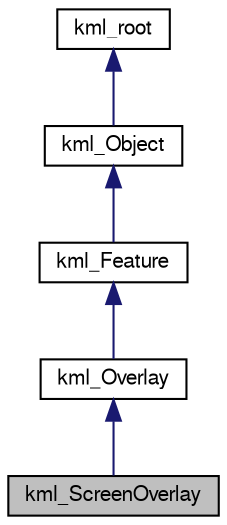 digraph G
{
  bgcolor="transparent";
  edge [fontname="FreeSans",fontsize=10,labelfontname="FreeSans",labelfontsize=10];
  node [fontname="FreeSans",fontsize=10,shape=record];
  Node1 [label="kml_ScreenOverlay",height=0.2,width=0.4,color="black", fillcolor="grey75", style="filled" fontcolor="black"];
  Node2 -> Node1 [dir=back,color="midnightblue",fontsize=10,style="solid",fontname="FreeSans"];
  Node2 [label="kml_Overlay",height=0.2,width=0.4,color="black",URL="$classkml__Overlay.html"];
  Node3 -> Node2 [dir=back,color="midnightblue",fontsize=10,style="solid",fontname="FreeSans"];
  Node3 [label="kml_Feature",height=0.2,width=0.4,color="black",URL="$classkml__Feature.html",tooltip="&lt;Feature&gt; rendering class."];
  Node4 -> Node3 [dir=back,color="midnightblue",fontsize=10,style="solid",fontname="FreeSans"];
  Node4 [label="kml_Object",height=0.2,width=0.4,color="black",URL="$classkml__Object.html"];
  Node5 -> Node4 [dir=back,color="midnightblue",fontsize=10,style="solid",fontname="FreeSans"];
  Node5 [label="kml_root",height=0.2,width=0.4,color="black",URL="$classkml__root.html",tooltip="hello dsqdqsd sdqsdsqd"];
}
